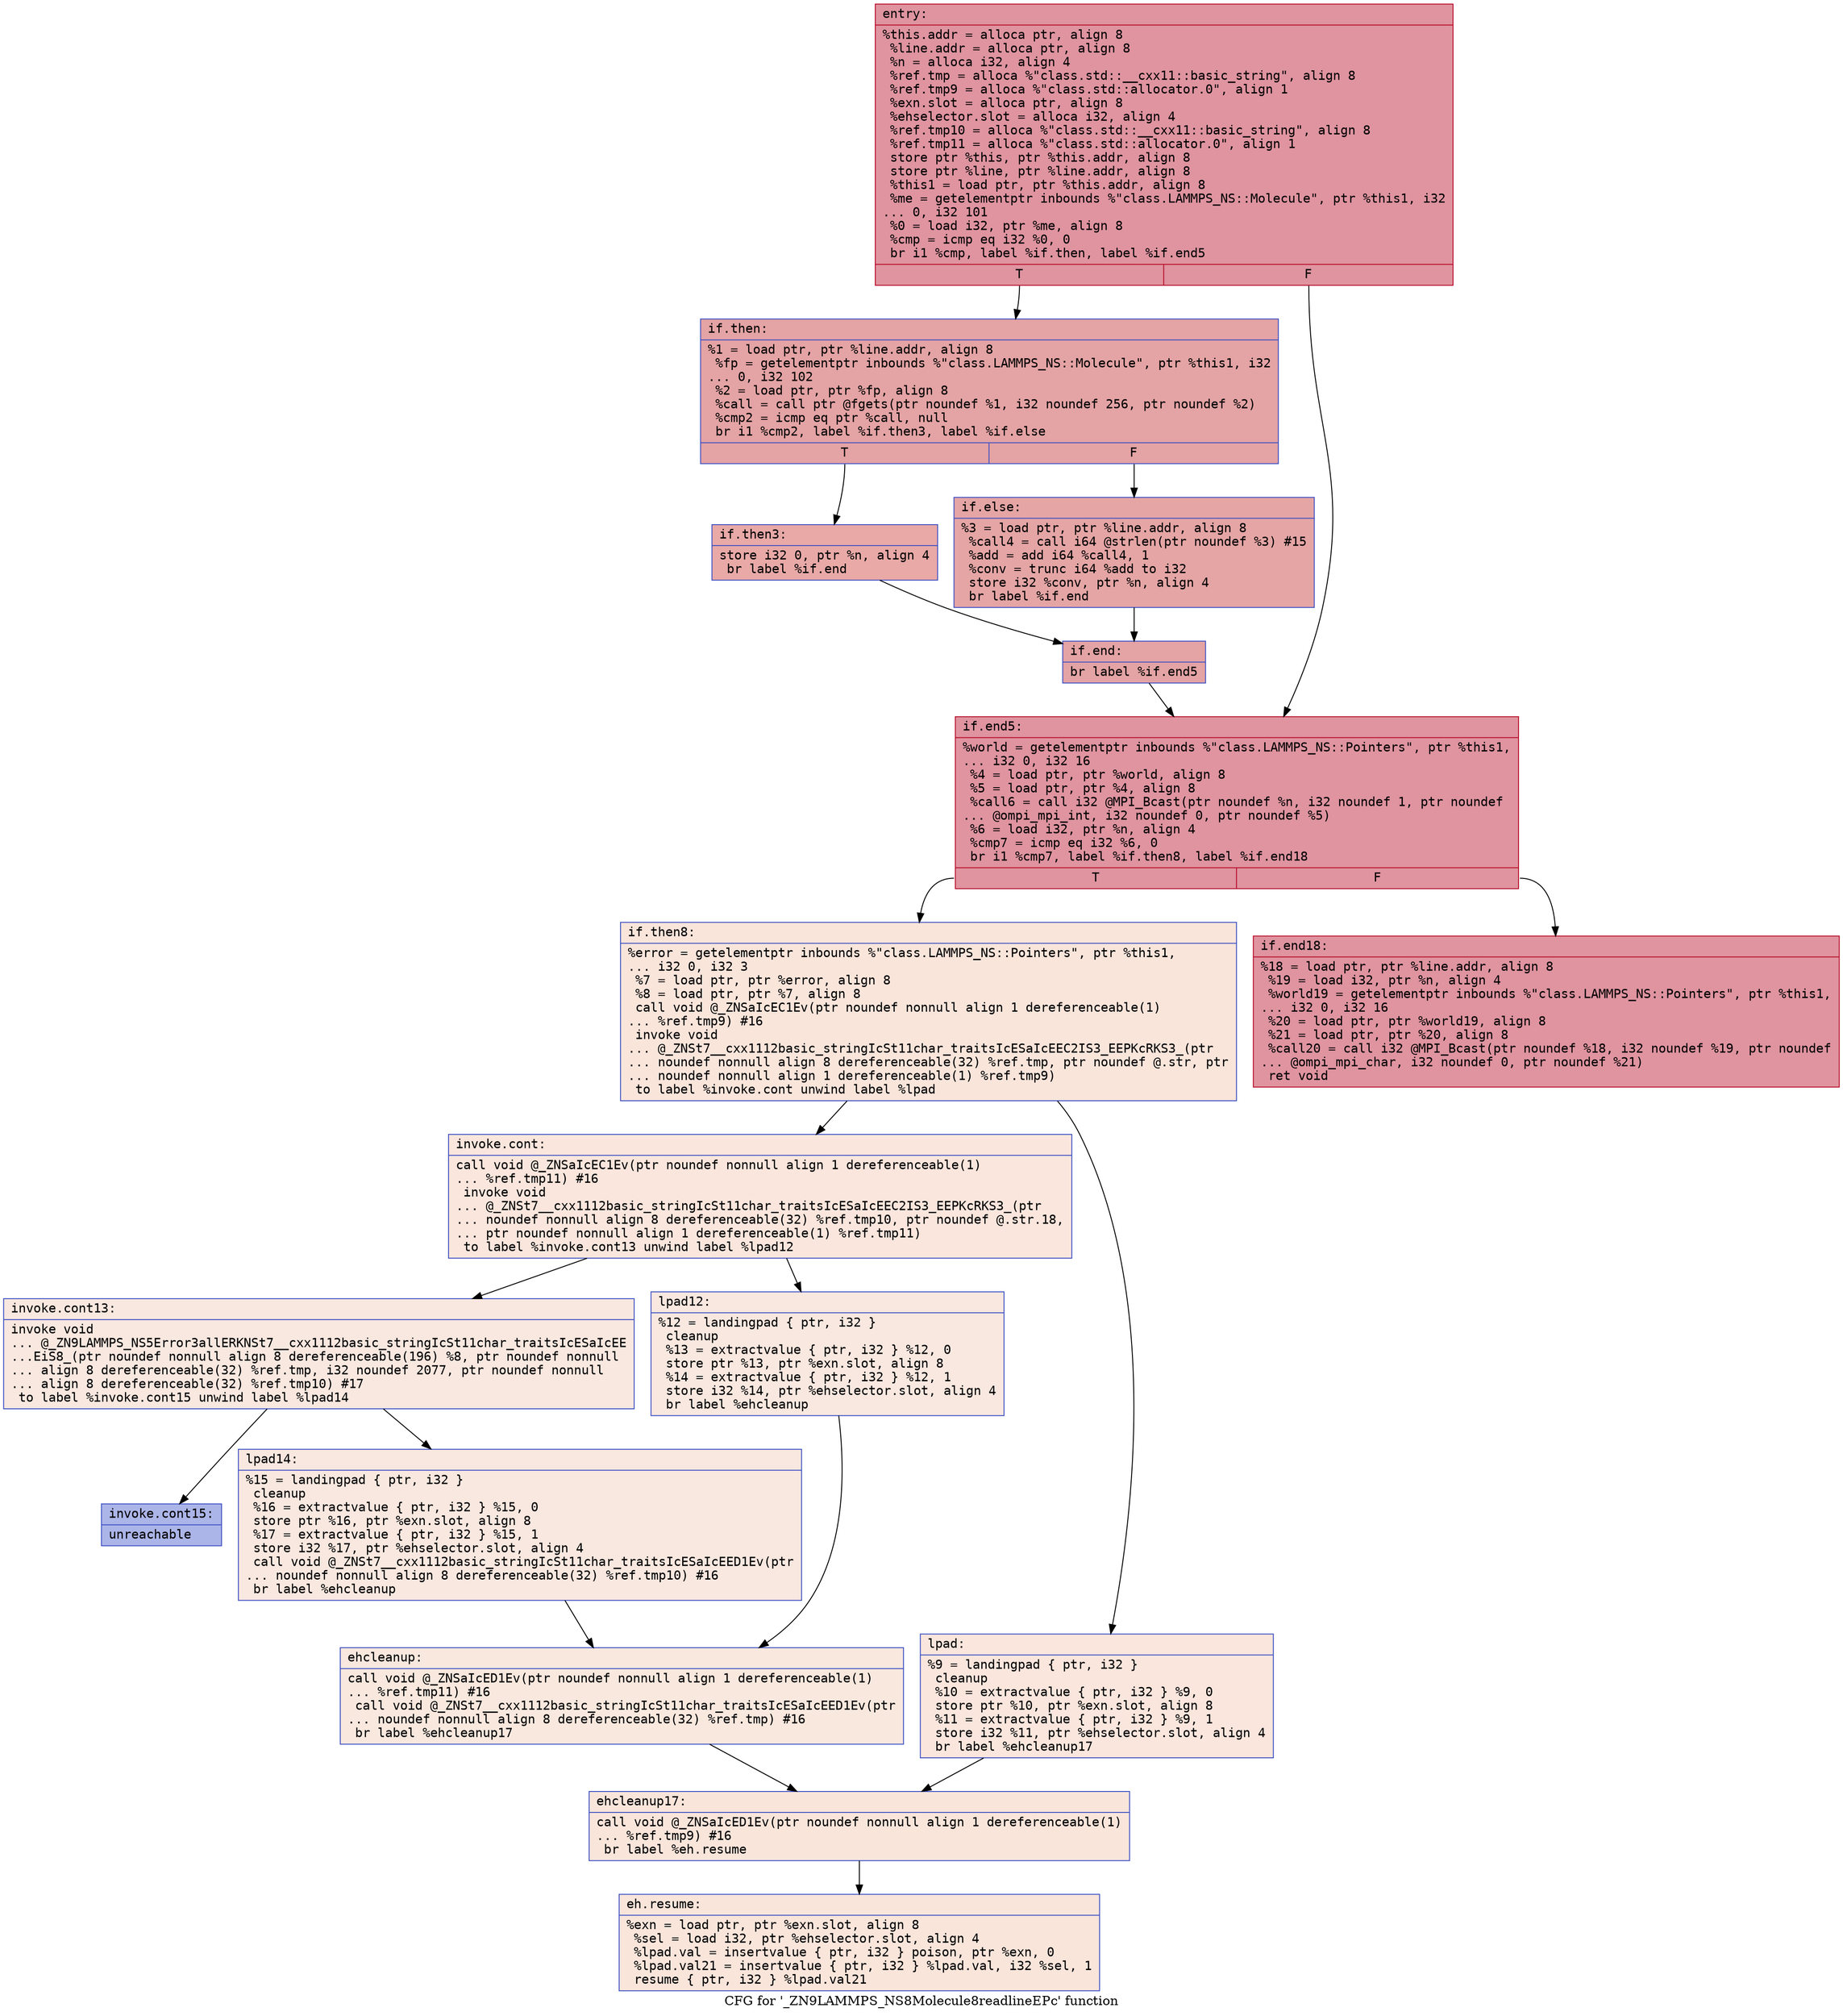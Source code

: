 digraph "CFG for '_ZN9LAMMPS_NS8Molecule8readlineEPc' function" {
	label="CFG for '_ZN9LAMMPS_NS8Molecule8readlineEPc' function";

	Node0x558e608b62b0 [shape=record,color="#b70d28ff", style=filled, fillcolor="#b70d2870" fontname="Courier",label="{entry:\l|  %this.addr = alloca ptr, align 8\l  %line.addr = alloca ptr, align 8\l  %n = alloca i32, align 4\l  %ref.tmp = alloca %\"class.std::__cxx11::basic_string\", align 8\l  %ref.tmp9 = alloca %\"class.std::allocator.0\", align 1\l  %exn.slot = alloca ptr, align 8\l  %ehselector.slot = alloca i32, align 4\l  %ref.tmp10 = alloca %\"class.std::__cxx11::basic_string\", align 8\l  %ref.tmp11 = alloca %\"class.std::allocator.0\", align 1\l  store ptr %this, ptr %this.addr, align 8\l  store ptr %line, ptr %line.addr, align 8\l  %this1 = load ptr, ptr %this.addr, align 8\l  %me = getelementptr inbounds %\"class.LAMMPS_NS::Molecule\", ptr %this1, i32\l... 0, i32 101\l  %0 = load i32, ptr %me, align 8\l  %cmp = icmp eq i32 %0, 0\l  br i1 %cmp, label %if.then, label %if.end5\l|{<s0>T|<s1>F}}"];
	Node0x558e608b62b0:s0 -> Node0x558e608b6c70[tooltip="entry -> if.then\nProbability 37.50%" ];
	Node0x558e608b62b0:s1 -> Node0x558e608b6ce0[tooltip="entry -> if.end5\nProbability 62.50%" ];
	Node0x558e608b6c70 [shape=record,color="#3d50c3ff", style=filled, fillcolor="#c32e3170" fontname="Courier",label="{if.then:\l|  %1 = load ptr, ptr %line.addr, align 8\l  %fp = getelementptr inbounds %\"class.LAMMPS_NS::Molecule\", ptr %this1, i32\l... 0, i32 102\l  %2 = load ptr, ptr %fp, align 8\l  %call = call ptr @fgets(ptr noundef %1, i32 noundef 256, ptr noundef %2)\l  %cmp2 = icmp eq ptr %call, null\l  br i1 %cmp2, label %if.then3, label %if.else\l|{<s0>T|<s1>F}}"];
	Node0x558e608b6c70:s0 -> Node0x558e608b7130[tooltip="if.then -> if.then3\nProbability 37.50%" ];
	Node0x558e608b6c70:s1 -> Node0x558e608b7180[tooltip="if.then -> if.else\nProbability 62.50%" ];
	Node0x558e608b7130 [shape=record,color="#3d50c3ff", style=filled, fillcolor="#ca3b3770" fontname="Courier",label="{if.then3:\l|  store i32 0, ptr %n, align 4\l  br label %if.end\l}"];
	Node0x558e608b7130 -> Node0x558e608b7340[tooltip="if.then3 -> if.end\nProbability 100.00%" ];
	Node0x558e608b7180 [shape=record,color="#3d50c3ff", style=filled, fillcolor="#c5333470" fontname="Courier",label="{if.else:\l|  %3 = load ptr, ptr %line.addr, align 8\l  %call4 = call i64 @strlen(ptr noundef %3) #15\l  %add = add i64 %call4, 1\l  %conv = trunc i64 %add to i32\l  store i32 %conv, ptr %n, align 4\l  br label %if.end\l}"];
	Node0x558e608b7180 -> Node0x558e608b7340[tooltip="if.else -> if.end\nProbability 100.00%" ];
	Node0x558e608b7340 [shape=record,color="#3d50c3ff", style=filled, fillcolor="#c32e3170" fontname="Courier",label="{if.end:\l|  br label %if.end5\l}"];
	Node0x558e608b7340 -> Node0x558e608b6ce0[tooltip="if.end -> if.end5\nProbability 100.00%" ];
	Node0x558e608b6ce0 [shape=record,color="#b70d28ff", style=filled, fillcolor="#b70d2870" fontname="Courier",label="{if.end5:\l|  %world = getelementptr inbounds %\"class.LAMMPS_NS::Pointers\", ptr %this1,\l... i32 0, i32 16\l  %4 = load ptr, ptr %world, align 8\l  %5 = load ptr, ptr %4, align 8\l  %call6 = call i32 @MPI_Bcast(ptr noundef %n, i32 noundef 1, ptr noundef\l... @ompi_mpi_int, i32 noundef 0, ptr noundef %5)\l  %6 = load i32, ptr %n, align 4\l  %cmp7 = icmp eq i32 %6, 0\l  br i1 %cmp7, label %if.then8, label %if.end18\l|{<s0>T|<s1>F}}"];
	Node0x558e608b6ce0:s0 -> Node0x558e608b7fe0[tooltip="if.end5 -> if.then8\nProbability 0.00%" ];
	Node0x558e608b6ce0:s1 -> Node0x558e608b8030[tooltip="if.end5 -> if.end18\nProbability 100.00%" ];
	Node0x558e608b7fe0 [shape=record,color="#3d50c3ff", style=filled, fillcolor="#f4c5ad70" fontname="Courier",label="{if.then8:\l|  %error = getelementptr inbounds %\"class.LAMMPS_NS::Pointers\", ptr %this1,\l... i32 0, i32 3\l  %7 = load ptr, ptr %error, align 8\l  %8 = load ptr, ptr %7, align 8\l  call void @_ZNSaIcEC1Ev(ptr noundef nonnull align 1 dereferenceable(1)\l... %ref.tmp9) #16\l  invoke void\l... @_ZNSt7__cxx1112basic_stringIcSt11char_traitsIcESaIcEEC2IS3_EEPKcRKS3_(ptr\l... noundef nonnull align 8 dereferenceable(32) %ref.tmp, ptr noundef @.str, ptr\l... noundef nonnull align 1 dereferenceable(1) %ref.tmp9)\l          to label %invoke.cont unwind label %lpad\l}"];
	Node0x558e608b7fe0 -> Node0x558e608b84c0[tooltip="if.then8 -> invoke.cont\nProbability 50.00%" ];
	Node0x558e608b7fe0 -> Node0x558e608b8540[tooltip="if.then8 -> lpad\nProbability 50.00%" ];
	Node0x558e608b84c0 [shape=record,color="#3d50c3ff", style=filled, fillcolor="#f3c7b170" fontname="Courier",label="{invoke.cont:\l|  call void @_ZNSaIcEC1Ev(ptr noundef nonnull align 1 dereferenceable(1)\l... %ref.tmp11) #16\l  invoke void\l... @_ZNSt7__cxx1112basic_stringIcSt11char_traitsIcESaIcEEC2IS3_EEPKcRKS3_(ptr\l... noundef nonnull align 8 dereferenceable(32) %ref.tmp10, ptr noundef @.str.18,\l... ptr noundef nonnull align 1 dereferenceable(1) %ref.tmp11)\l          to label %invoke.cont13 unwind label %lpad12\l}"];
	Node0x558e608b84c0 -> Node0x558e608b8860[tooltip="invoke.cont -> invoke.cont13\nProbability 50.00%" ];
	Node0x558e608b84c0 -> Node0x558e608b88b0[tooltip="invoke.cont -> lpad12\nProbability 50.00%" ];
	Node0x558e608b8860 [shape=record,color="#3d50c3ff", style=filled, fillcolor="#f1ccb870" fontname="Courier",label="{invoke.cont13:\l|  invoke void\l... @_ZN9LAMMPS_NS5Error3allERKNSt7__cxx1112basic_stringIcSt11char_traitsIcESaIcEE\l...EiS8_(ptr noundef nonnull align 8 dereferenceable(196) %8, ptr noundef nonnull\l... align 8 dereferenceable(32) %ref.tmp, i32 noundef 2077, ptr noundef nonnull\l... align 8 dereferenceable(32) %ref.tmp10) #17\l          to label %invoke.cont15 unwind label %lpad14\l}"];
	Node0x558e608b8860 -> Node0x558e608b8810[tooltip="invoke.cont13 -> invoke.cont15\nProbability 0.00%" ];
	Node0x558e608b8860 -> Node0x558e608b8b10[tooltip="invoke.cont13 -> lpad14\nProbability 100.00%" ];
	Node0x558e608b8810 [shape=record,color="#3d50c3ff", style=filled, fillcolor="#4358cb70" fontname="Courier",label="{invoke.cont15:\l|  unreachable\l}"];
	Node0x558e608b8540 [shape=record,color="#3d50c3ff", style=filled, fillcolor="#f3c7b170" fontname="Courier",label="{lpad:\l|  %9 = landingpad \{ ptr, i32 \}\l          cleanup\l  %10 = extractvalue \{ ptr, i32 \} %9, 0\l  store ptr %10, ptr %exn.slot, align 8\l  %11 = extractvalue \{ ptr, i32 \} %9, 1\l  store i32 %11, ptr %ehselector.slot, align 4\l  br label %ehcleanup17\l}"];
	Node0x558e608b8540 -> Node0x558e608b9010[tooltip="lpad -> ehcleanup17\nProbability 100.00%" ];
	Node0x558e608b88b0 [shape=record,color="#3d50c3ff", style=filled, fillcolor="#f1ccb870" fontname="Courier",label="{lpad12:\l|  %12 = landingpad \{ ptr, i32 \}\l          cleanup\l  %13 = extractvalue \{ ptr, i32 \} %12, 0\l  store ptr %13, ptr %exn.slot, align 8\l  %14 = extractvalue \{ ptr, i32 \} %12, 1\l  store i32 %14, ptr %ehselector.slot, align 4\l  br label %ehcleanup\l}"];
	Node0x558e608b88b0 -> Node0x558e608b9360[tooltip="lpad12 -> ehcleanup\nProbability 100.00%" ];
	Node0x558e608b8b10 [shape=record,color="#3d50c3ff", style=filled, fillcolor="#f1ccb870" fontname="Courier",label="{lpad14:\l|  %15 = landingpad \{ ptr, i32 \}\l          cleanup\l  %16 = extractvalue \{ ptr, i32 \} %15, 0\l  store ptr %16, ptr %exn.slot, align 8\l  %17 = extractvalue \{ ptr, i32 \} %15, 1\l  store i32 %17, ptr %ehselector.slot, align 4\l  call void @_ZNSt7__cxx1112basic_stringIcSt11char_traitsIcESaIcEED1Ev(ptr\l... noundef nonnull align 8 dereferenceable(32) %ref.tmp10) #16\l  br label %ehcleanup\l}"];
	Node0x558e608b8b10 -> Node0x558e608b9360[tooltip="lpad14 -> ehcleanup\nProbability 100.00%" ];
	Node0x558e608b9360 [shape=record,color="#3d50c3ff", style=filled, fillcolor="#f2cab570" fontname="Courier",label="{ehcleanup:\l|  call void @_ZNSaIcED1Ev(ptr noundef nonnull align 1 dereferenceable(1)\l... %ref.tmp11) #16\l  call void @_ZNSt7__cxx1112basic_stringIcSt11char_traitsIcESaIcEED1Ev(ptr\l... noundef nonnull align 8 dereferenceable(32) %ref.tmp) #16\l  br label %ehcleanup17\l}"];
	Node0x558e608b9360 -> Node0x558e608b9010[tooltip="ehcleanup -> ehcleanup17\nProbability 100.00%" ];
	Node0x558e608b9010 [shape=record,color="#3d50c3ff", style=filled, fillcolor="#f4c5ad70" fontname="Courier",label="{ehcleanup17:\l|  call void @_ZNSaIcED1Ev(ptr noundef nonnull align 1 dereferenceable(1)\l... %ref.tmp9) #16\l  br label %eh.resume\l}"];
	Node0x558e608b9010 -> Node0x558e608b9c10[tooltip="ehcleanup17 -> eh.resume\nProbability 100.00%" ];
	Node0x558e608b8030 [shape=record,color="#b70d28ff", style=filled, fillcolor="#b70d2870" fontname="Courier",label="{if.end18:\l|  %18 = load ptr, ptr %line.addr, align 8\l  %19 = load i32, ptr %n, align 4\l  %world19 = getelementptr inbounds %\"class.LAMMPS_NS::Pointers\", ptr %this1,\l... i32 0, i32 16\l  %20 = load ptr, ptr %world19, align 8\l  %21 = load ptr, ptr %20, align 8\l  %call20 = call i32 @MPI_Bcast(ptr noundef %18, i32 noundef %19, ptr noundef\l... @ompi_mpi_char, i32 noundef 0, ptr noundef %21)\l  ret void\l}"];
	Node0x558e608b9c10 [shape=record,color="#3d50c3ff", style=filled, fillcolor="#f4c5ad70" fontname="Courier",label="{eh.resume:\l|  %exn = load ptr, ptr %exn.slot, align 8\l  %sel = load i32, ptr %ehselector.slot, align 4\l  %lpad.val = insertvalue \{ ptr, i32 \} poison, ptr %exn, 0\l  %lpad.val21 = insertvalue \{ ptr, i32 \} %lpad.val, i32 %sel, 1\l  resume \{ ptr, i32 \} %lpad.val21\l}"];
}

